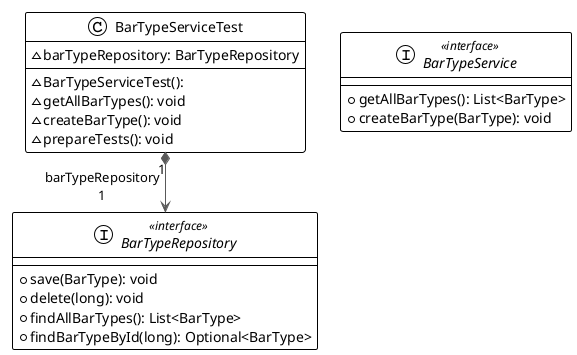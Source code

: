 @startuml

!theme plain
top to bottom direction
skinparam linetype ortho

interface BarTypeRepository << interface >> {
  + save(BarType): void
  + delete(long): void
  + findAllBarTypes(): List<BarType>
  + findBarTypeById(long): Optional<BarType>
}
interface BarTypeService << interface >> {
  + getAllBarTypes(): List<BarType>
  + createBarType(BarType): void
}
class BarTypeServiceTest {
  ~ BarTypeServiceTest(): 
  ~ barTypeRepository: BarTypeRepository
  ~ getAllBarTypes(): void
  ~ createBarType(): void
  ~ prepareTests(): void
}

BarTypeServiceTest "1" *-[#595959,plain]-> "barTypeRepository\n1" BarTypeRepository  
@enduml
